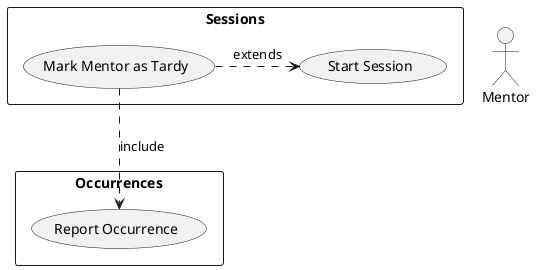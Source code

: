 @startuml MarkMentorTardy
actor :Mentor:
rectangle "Sessions" {
  (Start Session) as Start
  (Mark Mentor as Tardy) as Tardy
}
rectangle "Occurrences" {
  (Report Occurrence) as Report
}
Tardy .> Start : extends
Tardy ..> Report : include

@enduml

/'
# EntryCondition
-Session started when current time > TardinessInterval

# Flow of Events
1. Include ReportOccurence
2. System reports that the mentor was tardy
